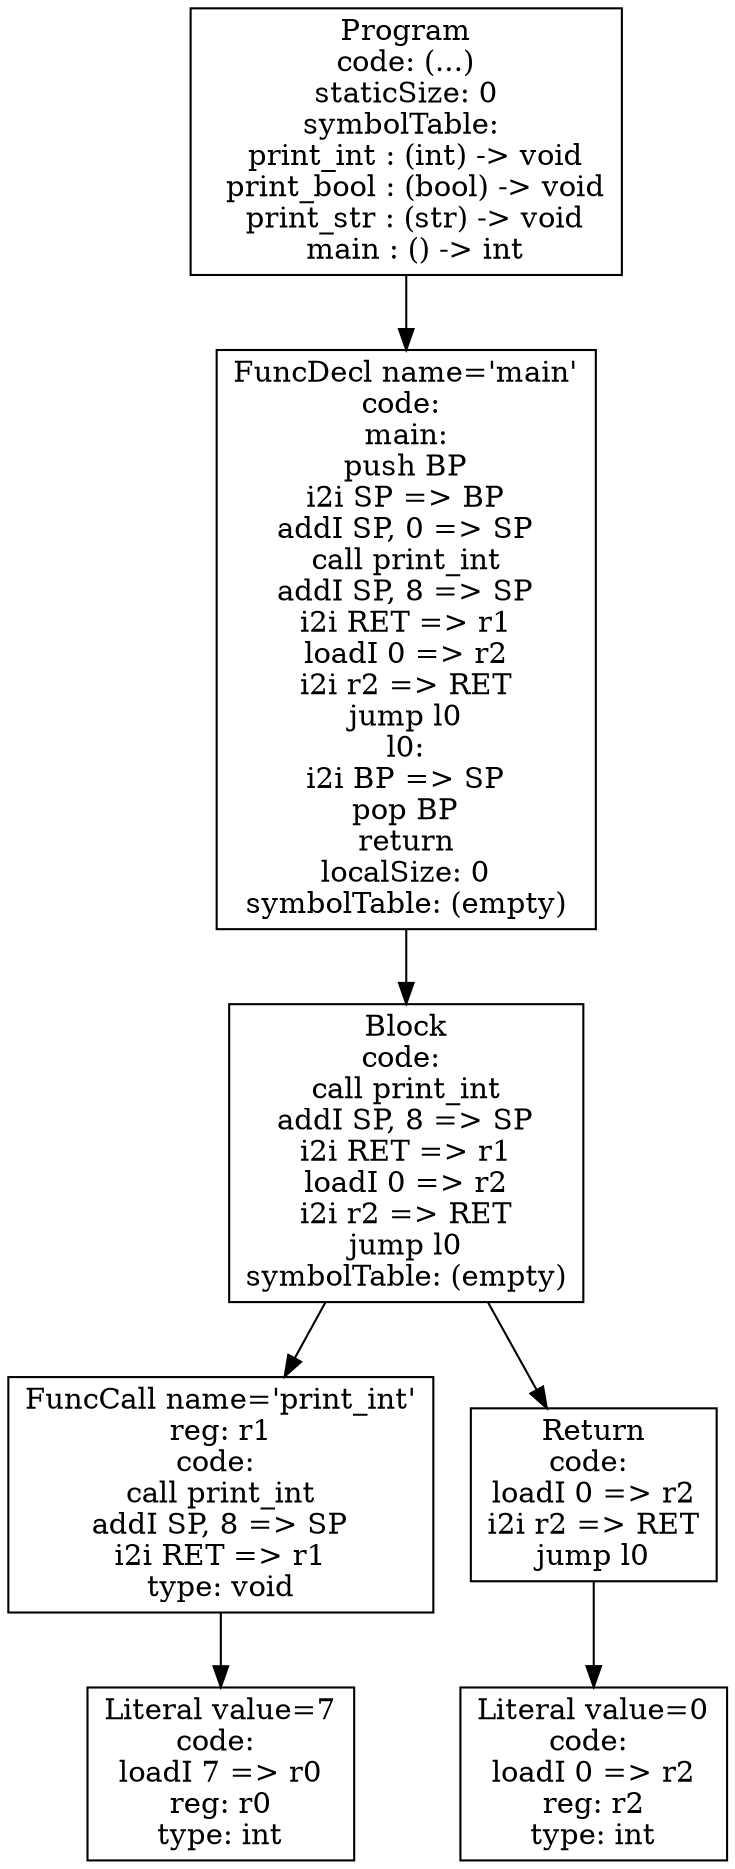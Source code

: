 digraph AST {
4 [shape=box, label="Literal value=7\ncode: \nloadI 7 => r0\nreg: r0\ntype: int"];
3 [shape=box, label="FuncCall name='print_int'\nreg: r1\ncode: \ncall print_int\naddI SP, 8 => SP\ni2i RET => r1\ntype: void"];
3 -> 4;
6 [shape=box, label="Literal value=0\ncode: \nloadI 0 => r2\nreg: r2\ntype: int"];
5 [shape=box, label="Return\ncode: \nloadI 0 => r2\ni2i r2 => RET\njump l0"];
5 -> 6;
2 [shape=box, label="Block\ncode: \ncall print_int\naddI SP, 8 => SP\ni2i RET => r1\nloadI 0 => r2\ni2i r2 => RET\njump l0\nsymbolTable: (empty)"];
2 -> 3;
2 -> 5;
1 [shape=box, label="FuncDecl name='main'\ncode: \nmain:\npush BP\ni2i SP => BP\naddI SP, 0 => SP\ncall print_int\naddI SP, 8 => SP\ni2i RET => r1\nloadI 0 => r2\ni2i r2 => RET\njump l0\nl0:\ni2i BP => SP\npop BP\nreturn\nlocalSize: 0\nsymbolTable: (empty)"];
1 -> 2;
0 [shape=box, label="Program\ncode: (...)\nstaticSize: 0\nsymbolTable: \n  print_int : (int) -> void\n  print_bool : (bool) -> void\n  print_str : (str) -> void\n  main : () -> int"];
0 -> 1;
}

